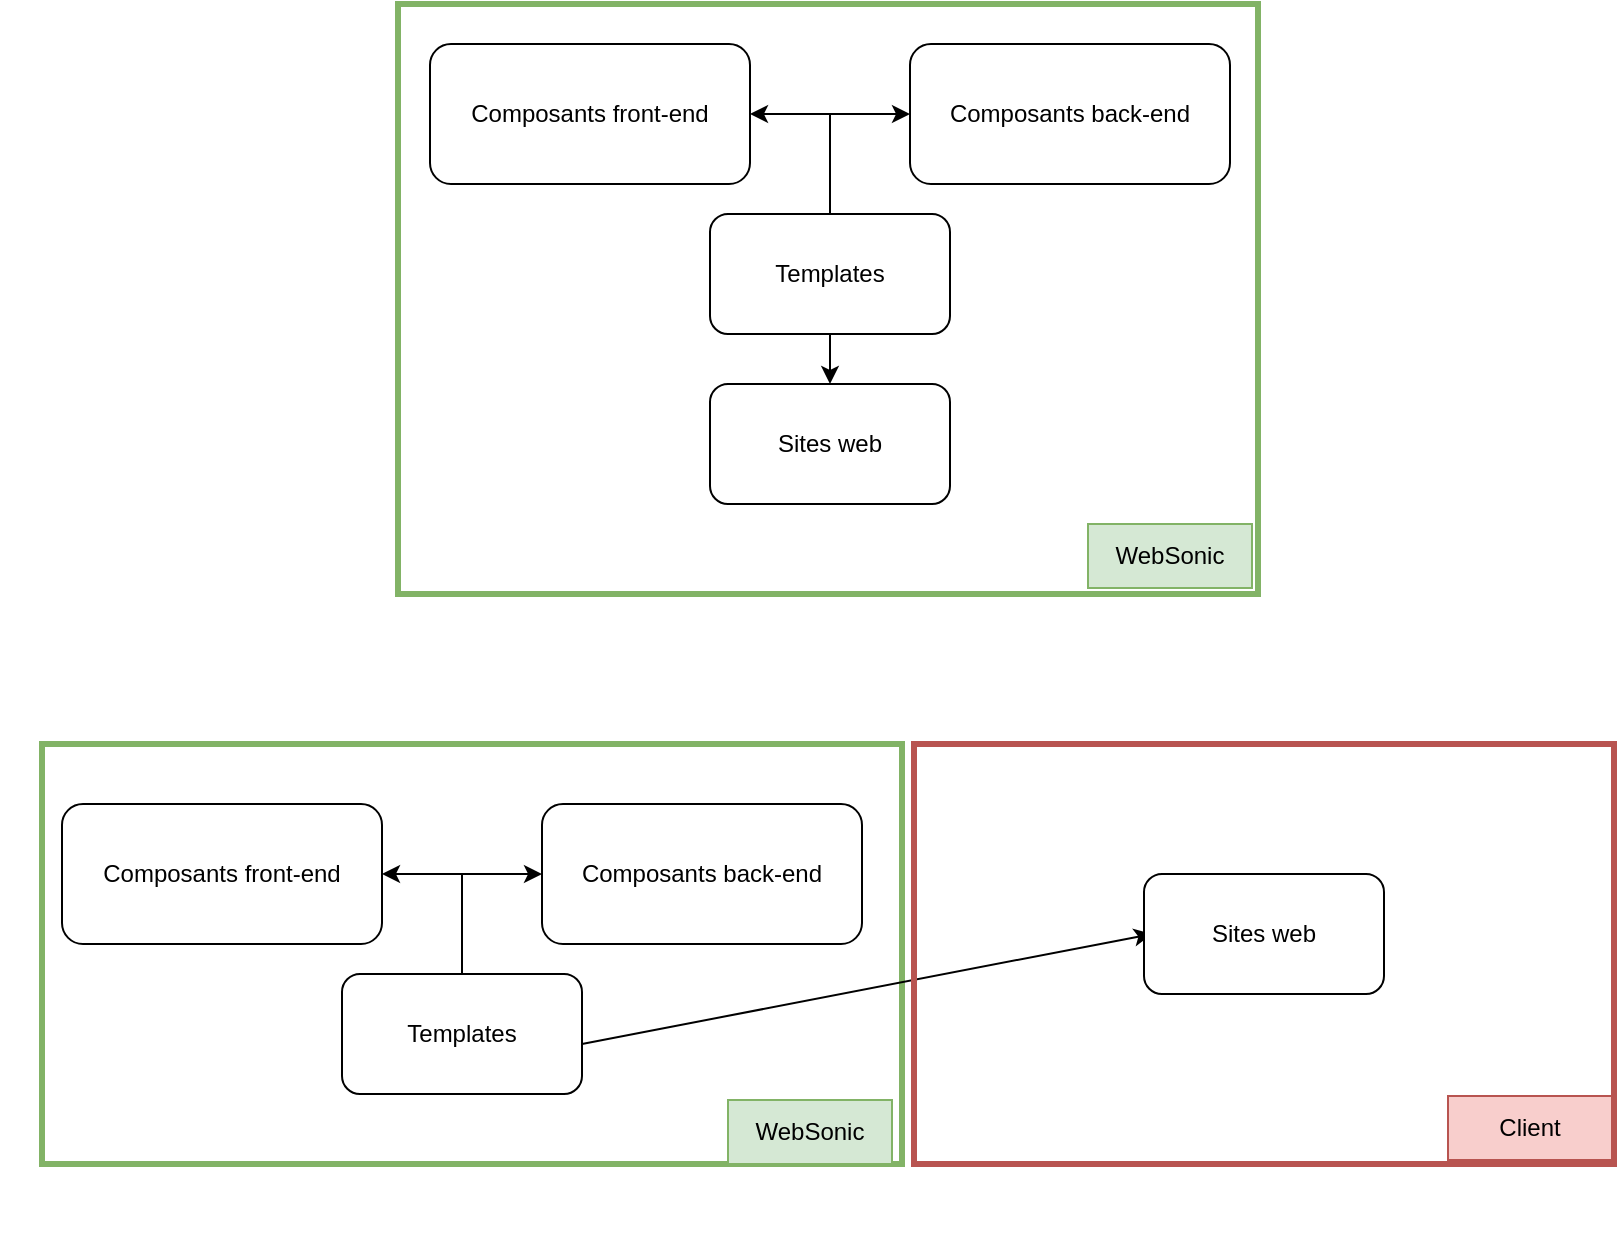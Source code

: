 <mxfile version="21.7.5" type="github">
  <diagram name="Page-1" id="4aeB6z92RJJiPWzYteNc">
    <mxGraphModel dx="1434" dy="726" grid="1" gridSize="10" guides="1" tooltips="1" connect="1" arrows="1" fold="1" page="1" pageScale="1" pageWidth="827" pageHeight="1169" math="0" shadow="0">
      <root>
        <mxCell id="0" />
        <mxCell id="1" parent="0" />
        <mxCell id="lYLlhKWeRg74tEbyo-01-1" value="Composants front-end" style="rounded=1;whiteSpace=wrap;html=1;" vertex="1" parent="1">
          <mxGeometry x="215" y="30" width="160" height="70" as="geometry" />
        </mxCell>
        <mxCell id="lYLlhKWeRg74tEbyo-01-2" value="Composants back-end" style="rounded=1;whiteSpace=wrap;html=1;" vertex="1" parent="1">
          <mxGeometry x="455" y="30" width="160" height="70" as="geometry" />
        </mxCell>
        <mxCell id="lYLlhKWeRg74tEbyo-01-5" value="" style="group" vertex="1" connectable="0" parent="1">
          <mxGeometry x="415" y="65" height="50" as="geometry" />
        </mxCell>
        <mxCell id="lYLlhKWeRg74tEbyo-01-3" value="" style="endArrow=classic;startArrow=classic;html=1;rounded=0;exitX=1;exitY=0.5;exitDx=0;exitDy=0;entryX=0;entryY=0.5;entryDx=0;entryDy=0;" edge="1" parent="lYLlhKWeRg74tEbyo-01-5" source="lYLlhKWeRg74tEbyo-01-1" target="lYLlhKWeRg74tEbyo-01-2">
          <mxGeometry width="50" height="50" relative="1" as="geometry">
            <mxPoint x="-10" y="195" as="sourcePoint" />
            <mxPoint x="40" y="145" as="targetPoint" />
          </mxGeometry>
        </mxCell>
        <mxCell id="lYLlhKWeRg74tEbyo-01-4" value="" style="endArrow=none;html=1;rounded=0;" edge="1" parent="lYLlhKWeRg74tEbyo-01-5">
          <mxGeometry width="50" height="50" relative="1" as="geometry">
            <mxPoint y="50" as="sourcePoint" />
            <mxPoint as="targetPoint" />
          </mxGeometry>
        </mxCell>
        <mxCell id="lYLlhKWeRg74tEbyo-01-6" value="Templates" style="rounded=1;whiteSpace=wrap;html=1;" vertex="1" parent="1">
          <mxGeometry x="355" y="115" width="120" height="60" as="geometry" />
        </mxCell>
        <mxCell id="lYLlhKWeRg74tEbyo-01-7" value="" style="endArrow=classic;html=1;rounded=0;exitX=0.5;exitY=1;exitDx=0;exitDy=0;" edge="1" parent="1" source="lYLlhKWeRg74tEbyo-01-6">
          <mxGeometry width="50" height="50" relative="1" as="geometry">
            <mxPoint x="405" y="260" as="sourcePoint" />
            <mxPoint x="415" y="200" as="targetPoint" />
          </mxGeometry>
        </mxCell>
        <mxCell id="lYLlhKWeRg74tEbyo-01-9" value="Sites web" style="rounded=1;whiteSpace=wrap;html=1;" vertex="1" parent="1">
          <mxGeometry x="355" y="200" width="120" height="60" as="geometry" />
        </mxCell>
        <mxCell id="lYLlhKWeRg74tEbyo-01-20" value="" style="group" vertex="1" connectable="0" parent="1">
          <mxGeometry x="199" y="10" width="430" height="295" as="geometry" />
        </mxCell>
        <mxCell id="lYLlhKWeRg74tEbyo-01-18" value="" style="rounded=0;whiteSpace=wrap;html=1;fillColor=none;strokeColor=#82b366;strokeWidth=3;" vertex="1" parent="lYLlhKWeRg74tEbyo-01-20">
          <mxGeometry width="430" height="295" as="geometry" />
        </mxCell>
        <mxCell id="lYLlhKWeRg74tEbyo-01-19" value="WebSonic" style="rounded=0;whiteSpace=wrap;html=1;fillColor=#d5e8d4;strokeColor=#82b366;" vertex="1" parent="lYLlhKWeRg74tEbyo-01-20">
          <mxGeometry x="345" y="260" width="82" height="32" as="geometry" />
        </mxCell>
        <mxCell id="lYLlhKWeRg74tEbyo-01-21" value="" style="group" vertex="1" connectable="0" parent="1">
          <mxGeometry y="330" width="565" height="295" as="geometry" />
        </mxCell>
        <mxCell id="lYLlhKWeRg74tEbyo-01-34" value="" style="group" vertex="1" connectable="0" parent="lYLlhKWeRg74tEbyo-01-21">
          <mxGeometry x="21" y="50" width="555" height="210" as="geometry" />
        </mxCell>
        <mxCell id="lYLlhKWeRg74tEbyo-01-22" value="" style="rounded=0;whiteSpace=wrap;html=1;fillColor=none;strokeColor=#82b366;strokeWidth=3;" vertex="1" parent="lYLlhKWeRg74tEbyo-01-34">
          <mxGeometry width="430" height="210" as="geometry" />
        </mxCell>
        <mxCell id="lYLlhKWeRg74tEbyo-01-23" value="WebSonic" style="rounded=0;whiteSpace=wrap;html=1;fillColor=#d5e8d4;strokeColor=#82b366;" vertex="1" parent="lYLlhKWeRg74tEbyo-01-34">
          <mxGeometry x="343" y="178" width="82" height="32" as="geometry" />
        </mxCell>
        <mxCell id="lYLlhKWeRg74tEbyo-01-32" value="" style="endArrow=classic;html=1;rounded=0;entryX=0;entryY=0.5;entryDx=0;entryDy=0;" edge="1" parent="lYLlhKWeRg74tEbyo-01-34">
          <mxGeometry width="50" height="50" relative="1" as="geometry">
            <mxPoint x="270" y="150" as="sourcePoint" />
            <mxPoint x="555" y="95" as="targetPoint" />
          </mxGeometry>
        </mxCell>
        <mxCell id="lYLlhKWeRg74tEbyo-01-33" value="" style="group" vertex="1" connectable="0" parent="1">
          <mxGeometry x="31" y="380" width="776" height="210" as="geometry" />
        </mxCell>
        <mxCell id="lYLlhKWeRg74tEbyo-01-29" value="Sites web" style="rounded=1;whiteSpace=wrap;html=1;" vertex="1" parent="lYLlhKWeRg74tEbyo-01-33">
          <mxGeometry x="541" y="65" width="120" height="60" as="geometry" />
        </mxCell>
        <mxCell id="lYLlhKWeRg74tEbyo-01-30" value="" style="rounded=0;whiteSpace=wrap;html=1;fillColor=none;strokeColor=#b85450;strokeWidth=3;" vertex="1" parent="lYLlhKWeRg74tEbyo-01-33">
          <mxGeometry x="426" width="350" height="210" as="geometry" />
        </mxCell>
        <mxCell id="lYLlhKWeRg74tEbyo-01-10" value="Composants front-end" style="rounded=1;whiteSpace=wrap;html=1;" vertex="1" parent="lYLlhKWeRg74tEbyo-01-33">
          <mxGeometry y="30" width="160" height="70" as="geometry" />
        </mxCell>
        <mxCell id="lYLlhKWeRg74tEbyo-01-11" value="Composants back-end" style="rounded=1;whiteSpace=wrap;html=1;" vertex="1" parent="lYLlhKWeRg74tEbyo-01-33">
          <mxGeometry x="240" y="30" width="160" height="70" as="geometry" />
        </mxCell>
        <mxCell id="lYLlhKWeRg74tEbyo-01-12" value="" style="group" vertex="1" connectable="0" parent="lYLlhKWeRg74tEbyo-01-33">
          <mxGeometry x="200" y="65" height="50" as="geometry" />
        </mxCell>
        <mxCell id="lYLlhKWeRg74tEbyo-01-14" value="" style="endArrow=none;html=1;rounded=0;" edge="1" parent="lYLlhKWeRg74tEbyo-01-12">
          <mxGeometry width="50" height="50" relative="1" as="geometry">
            <mxPoint y="50" as="sourcePoint" />
            <mxPoint as="targetPoint" />
          </mxGeometry>
        </mxCell>
        <mxCell id="lYLlhKWeRg74tEbyo-01-15" value="Templates" style="rounded=1;whiteSpace=wrap;html=1;" vertex="1" parent="lYLlhKWeRg74tEbyo-01-33">
          <mxGeometry x="140" y="115" width="120" height="60" as="geometry" />
        </mxCell>
        <mxCell id="lYLlhKWeRg74tEbyo-01-31" value="Client" style="rounded=0;whiteSpace=wrap;html=1;fillColor=#f8cecc;strokeColor=#b85450;" vertex="1" parent="lYLlhKWeRg74tEbyo-01-33">
          <mxGeometry x="693" y="176" width="82" height="32" as="geometry" />
        </mxCell>
        <mxCell id="lYLlhKWeRg74tEbyo-01-13" value="" style="endArrow=classic;startArrow=classic;html=1;rounded=0;exitX=1;exitY=0.5;exitDx=0;exitDy=0;entryX=0;entryY=0.5;entryDx=0;entryDy=0;" edge="1" parent="lYLlhKWeRg74tEbyo-01-33" source="lYLlhKWeRg74tEbyo-01-10" target="lYLlhKWeRg74tEbyo-01-11">
          <mxGeometry width="50" height="50" relative="1" as="geometry">
            <mxPoint x="210" y="600" as="sourcePoint" />
            <mxPoint x="260" y="550" as="targetPoint" />
          </mxGeometry>
        </mxCell>
      </root>
    </mxGraphModel>
  </diagram>
</mxfile>
